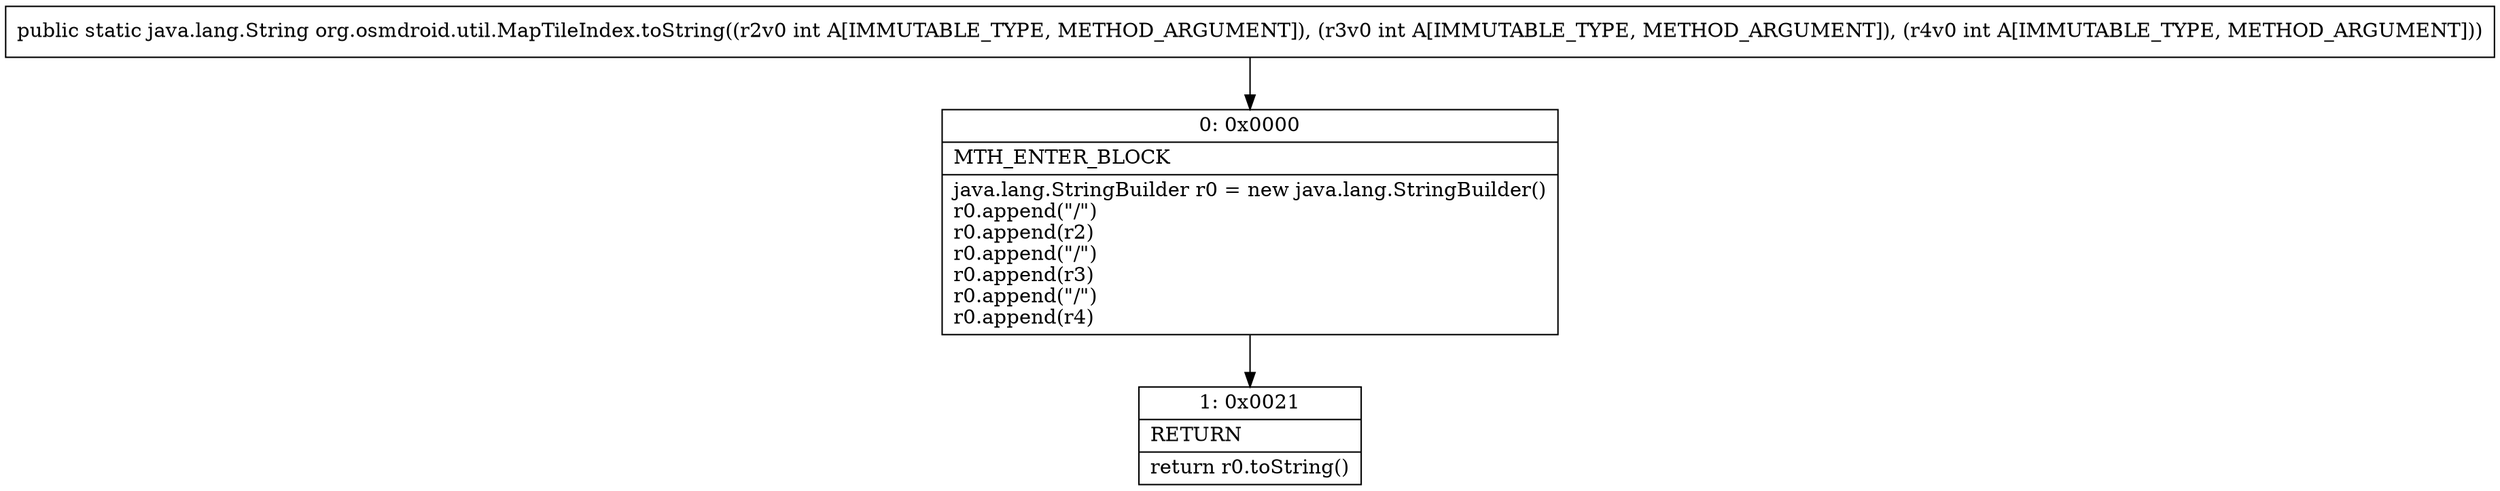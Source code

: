 digraph "CFG fororg.osmdroid.util.MapTileIndex.toString(III)Ljava\/lang\/String;" {
Node_0 [shape=record,label="{0\:\ 0x0000|MTH_ENTER_BLOCK\l|java.lang.StringBuilder r0 = new java.lang.StringBuilder()\lr0.append(\"\/\")\lr0.append(r2)\lr0.append(\"\/\")\lr0.append(r3)\lr0.append(\"\/\")\lr0.append(r4)\l}"];
Node_1 [shape=record,label="{1\:\ 0x0021|RETURN\l|return r0.toString()\l}"];
MethodNode[shape=record,label="{public static java.lang.String org.osmdroid.util.MapTileIndex.toString((r2v0 int A[IMMUTABLE_TYPE, METHOD_ARGUMENT]), (r3v0 int A[IMMUTABLE_TYPE, METHOD_ARGUMENT]), (r4v0 int A[IMMUTABLE_TYPE, METHOD_ARGUMENT])) }"];
MethodNode -> Node_0;
Node_0 -> Node_1;
}


